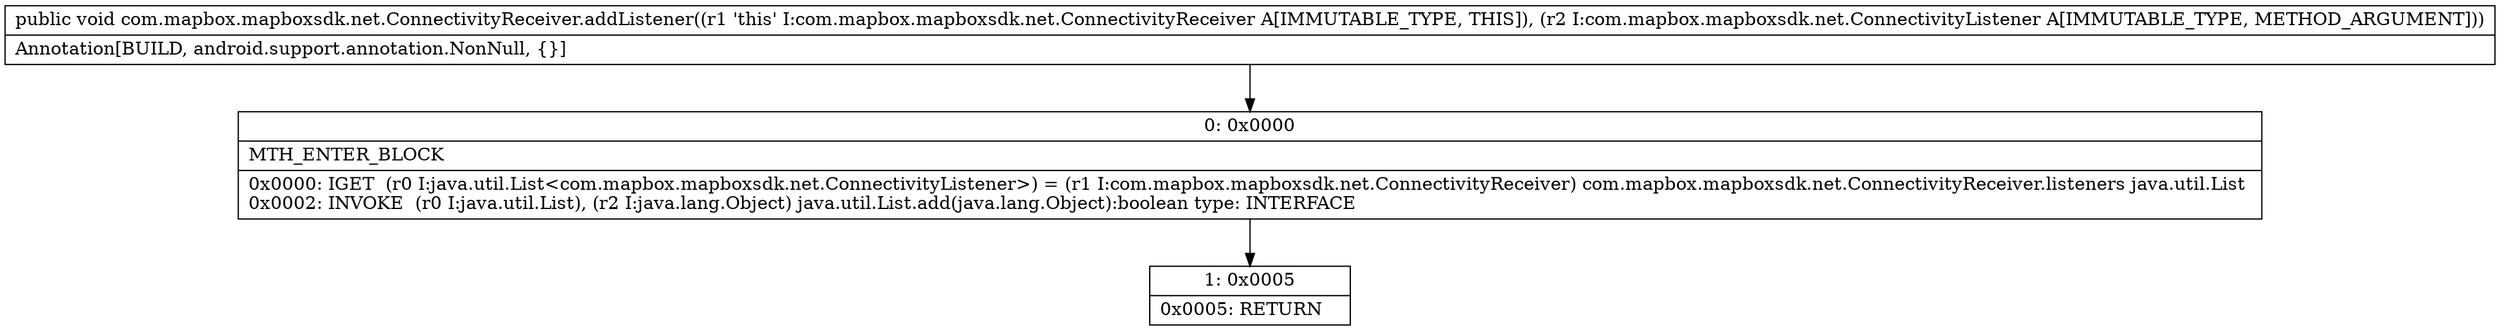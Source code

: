 digraph "CFG forcom.mapbox.mapboxsdk.net.ConnectivityReceiver.addListener(Lcom\/mapbox\/mapboxsdk\/net\/ConnectivityListener;)V" {
Node_0 [shape=record,label="{0\:\ 0x0000|MTH_ENTER_BLOCK\l|0x0000: IGET  (r0 I:java.util.List\<com.mapbox.mapboxsdk.net.ConnectivityListener\>) = (r1 I:com.mapbox.mapboxsdk.net.ConnectivityReceiver) com.mapbox.mapboxsdk.net.ConnectivityReceiver.listeners java.util.List \l0x0002: INVOKE  (r0 I:java.util.List), (r2 I:java.lang.Object) java.util.List.add(java.lang.Object):boolean type: INTERFACE \l}"];
Node_1 [shape=record,label="{1\:\ 0x0005|0x0005: RETURN   \l}"];
MethodNode[shape=record,label="{public void com.mapbox.mapboxsdk.net.ConnectivityReceiver.addListener((r1 'this' I:com.mapbox.mapboxsdk.net.ConnectivityReceiver A[IMMUTABLE_TYPE, THIS]), (r2 I:com.mapbox.mapboxsdk.net.ConnectivityListener A[IMMUTABLE_TYPE, METHOD_ARGUMENT]))  | Annotation[BUILD, android.support.annotation.NonNull, \{\}]\l}"];
MethodNode -> Node_0;
Node_0 -> Node_1;
}

